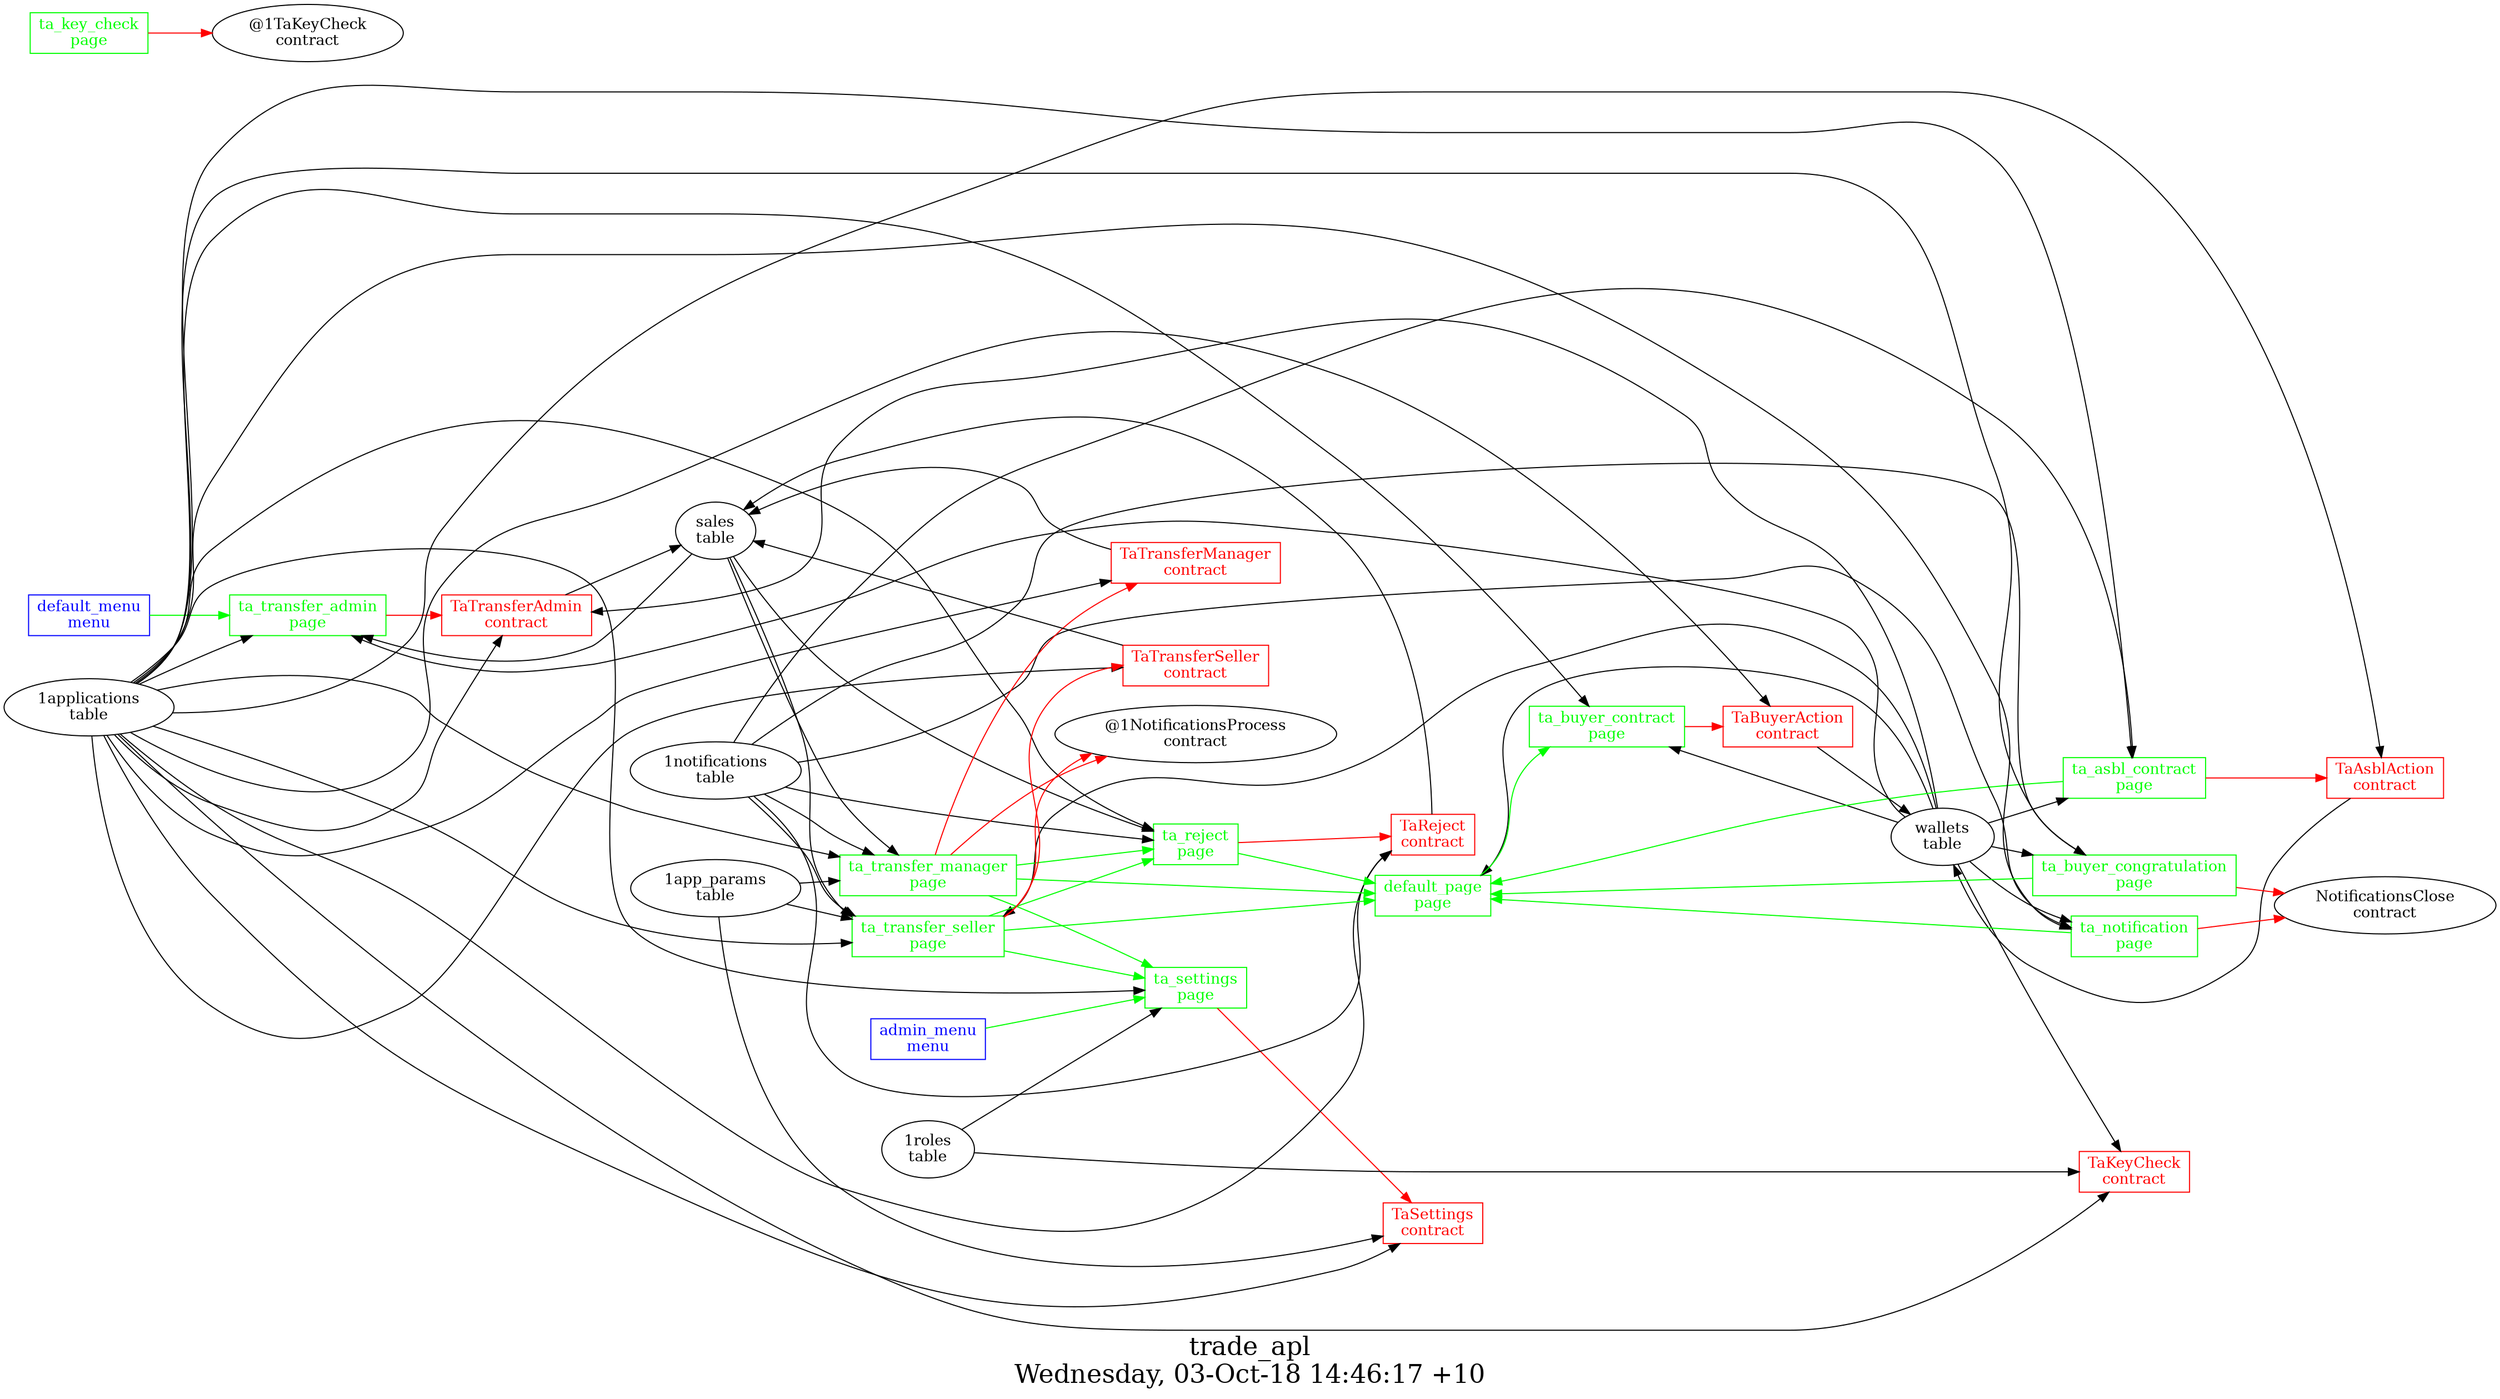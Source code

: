 digraph G {
fontsize="24";
label="trade_apl\nWednesday, 03-Oct-18 14:46:17 +10";
nojustify=true;
ordering=out;
rankdir=LR;
size="30";
"admin_menu\nmenu" -> "ta_settings\npage"  [ color=green ]
"admin_menu\nmenu" [color=blue, fontcolor=blue, group=menus, shape=record];
"default_menu\nmenu" -> "ta_transfer_admin\npage"  [ color=green ]
"default_menu\nmenu" [color=blue, fontcolor=blue, group=menus, shape=record];
"wallets\ntable" -> "default_page\npage"
"default_page\npage" -> "ta_buyer_contract\npage"  [ color=green ]
"default_page\npage" [color=green, fontcolor=green, group=pages, shape=record];
"ta_asbl_contract\npage" -> "TaAsblAction\ncontract"  [ color=red ]
"1applications\ntable" -> "ta_asbl_contract\npage"
"1notifications\ntable" -> "ta_asbl_contract\npage"
"wallets\ntable" -> "ta_asbl_contract\npage"
"ta_asbl_contract\npage" -> "default_page\npage"  [ color=green ]
"ta_asbl_contract\npage" [color=green, fontcolor=green, group=pages, shape=record];
"ta_buyer_congratulation\npage" -> "NotificationsClose\ncontract"  [ color=red ]
"1applications\ntable" -> "ta_buyer_congratulation\npage"
"1notifications\ntable" -> "ta_buyer_congratulation\npage"
"wallets\ntable" -> "ta_buyer_congratulation\npage"
"ta_buyer_congratulation\npage" -> "default_page\npage"  [ color=green ]
"ta_buyer_congratulation\npage" [color=green, fontcolor=green, group=pages, shape=record];
"ta_buyer_contract\npage" -> "TaBuyerAction\ncontract"  [ color=red ]
"1applications\ntable" -> "ta_buyer_contract\npage"
"wallets\ntable" -> "ta_buyer_contract\npage"
"ta_buyer_contract\npage" [color=green, fontcolor=green, group=pages, shape=record];
"ta_key_check\npage" -> "@1TaKeyCheck\ncontract"  [ color=red ]
"ta_key_check\npage" [color=green, fontcolor=green, group=pages, shape=record];
"ta_notification\npage" -> "NotificationsClose\ncontract"  [ color=red ]
"1applications\ntable" -> "ta_notification\npage"
"1notifications\ntable" -> "ta_notification\npage"
"wallets\ntable" -> "ta_notification\npage"
"ta_notification\npage" -> "default_page\npage"  [ color=green ]
"ta_notification\npage" [color=green, fontcolor=green, group=pages, shape=record];
"ta_reject\npage" -> "TaReject\ncontract"  [ color=red ]
"1applications\ntable" -> "ta_reject\npage"
"1notifications\ntable" -> "ta_reject\npage"
"sales\ntable" -> "ta_reject\npage"
"ta_reject\npage" -> "default_page\npage"  [ color=green ]
"ta_reject\npage" [color=green, fontcolor=green, group=pages, shape=record];
"ta_settings\npage" -> "TaSettings\ncontract"  [ color=red ]
"1applications\ntable" -> "ta_settings\npage"
"1roles\ntable" -> "ta_settings\npage"
"ta_settings\npage" [color=green, fontcolor=green, group=pages, shape=record];
"ta_transfer_admin\npage" -> "TaTransferAdmin\ncontract"  [ color=red ]
"1applications\ntable" -> "ta_transfer_admin\npage"
"sales\ntable" -> "ta_transfer_admin\npage"
"wallets\ntable" -> "ta_transfer_admin\npage"
"ta_transfer_admin\npage" [color=green, fontcolor=green, group=pages, shape=record];
"ta_transfer_manager\npage" -> "TaTransferManager\ncontract"  [ color=red ]
"ta_transfer_manager\npage" -> "@1NotificationsProcess\ncontract"  [ color=red ]
"1applications\ntable" -> "ta_transfer_manager\npage"
"1notifications\ntable" -> "ta_transfer_manager\npage"
"sales\ntable" -> "ta_transfer_manager\npage"
"1app_params\ntable" -> "ta_transfer_manager\npage"
"ta_transfer_manager\npage" -> "ta_reject\npage"  [ color=green ]
"ta_transfer_manager\npage" -> "default_page\npage"  [ color=green ]
"ta_transfer_manager\npage" -> "ta_settings\npage"  [ color=green ]
"ta_transfer_manager\npage" [color=green, fontcolor=green, group=pages, shape=record];
"ta_transfer_seller\npage" -> "TaTransferSeller\ncontract"  [ color=red ]
"ta_transfer_seller\npage" -> "@1NotificationsProcess\ncontract"  [ color=red ]
"1applications\ntable" -> "ta_transfer_seller\npage"
"1notifications\ntable" -> "ta_transfer_seller\npage"
"sales\ntable" -> "ta_transfer_seller\npage"
"wallets\ntable" -> "ta_transfer_seller\npage"
"1app_params\ntable" -> "ta_transfer_seller\npage"
"ta_transfer_seller\npage" -> "ta_reject\npage"  [ color=green ]
"ta_transfer_seller\npage" -> "default_page\npage"  [ color=green ]
"ta_transfer_seller\npage" -> "ta_settings\npage"  [ color=green ]
"ta_transfer_seller\npage" [color=green, fontcolor=green, group=pages, shape=record];
"TaAsblAction\ncontract" -> "wallets\ntable"  [ color="" ]
"1applications\ntable" -> "TaAsblAction\ncontract"
"TaAsblAction\ncontract" [color=red, fontcolor=red, group=contracts, shape=record];
"TaBuyerAction\ncontract" -> "wallets\ntable"  [ color="" ]
"1applications\ntable" -> "TaBuyerAction\ncontract"
"TaBuyerAction\ncontract" [color=red, fontcolor=red, group=contracts, shape=record];
"wallets\ntable" -> "TaKeyCheck\ncontract"
"1applications\ntable" -> "TaKeyCheck\ncontract"
"1roles\ntable" -> "TaKeyCheck\ncontract"
"TaKeyCheck\ncontract" [color=red, fontcolor=red, group=contracts, shape=record];
"TaReject\ncontract" -> "sales\ntable"  [ color="" ]
"1applications\ntable" -> "TaReject\ncontract"
"1notifications\ntable" -> "TaReject\ncontract"
"TaReject\ncontract" [color=red, fontcolor=red, group=contracts, shape=record];
"1applications\ntable" -> "TaSettings\ncontract"
"1app_params\ntable" -> "TaSettings\ncontract"
"TaSettings\ncontract" [color=red, fontcolor=red, group=contracts, shape=record];
"TaTransferAdmin\ncontract" -> "sales\ntable"  [ color="" ]
"1applications\ntable" -> "TaTransferAdmin\ncontract"
"wallets\ntable" -> "TaTransferAdmin\ncontract"
"TaTransferAdmin\ncontract" [color=red, fontcolor=red, group=contracts, shape=record];
"TaTransferManager\ncontract" -> "sales\ntable"  [ color="" ]
"1applications\ntable" -> "TaTransferManager\ncontract"
"TaTransferManager\ncontract" [color=red, fontcolor=red, group=contracts, shape=record];
"TaTransferSeller\ncontract" -> "sales\ntable"  [ color="" ]
"1applications\ntable" -> "TaTransferSeller\ncontract"
"TaTransferSeller\ncontract" [color=red, fontcolor=red, group=contracts, shape=record];
"sales\ntable" [color="", fontcolor="", group=tables, shape=""];
"wallets\ntable" [color="", fontcolor="", group=tables, shape=""];
}
